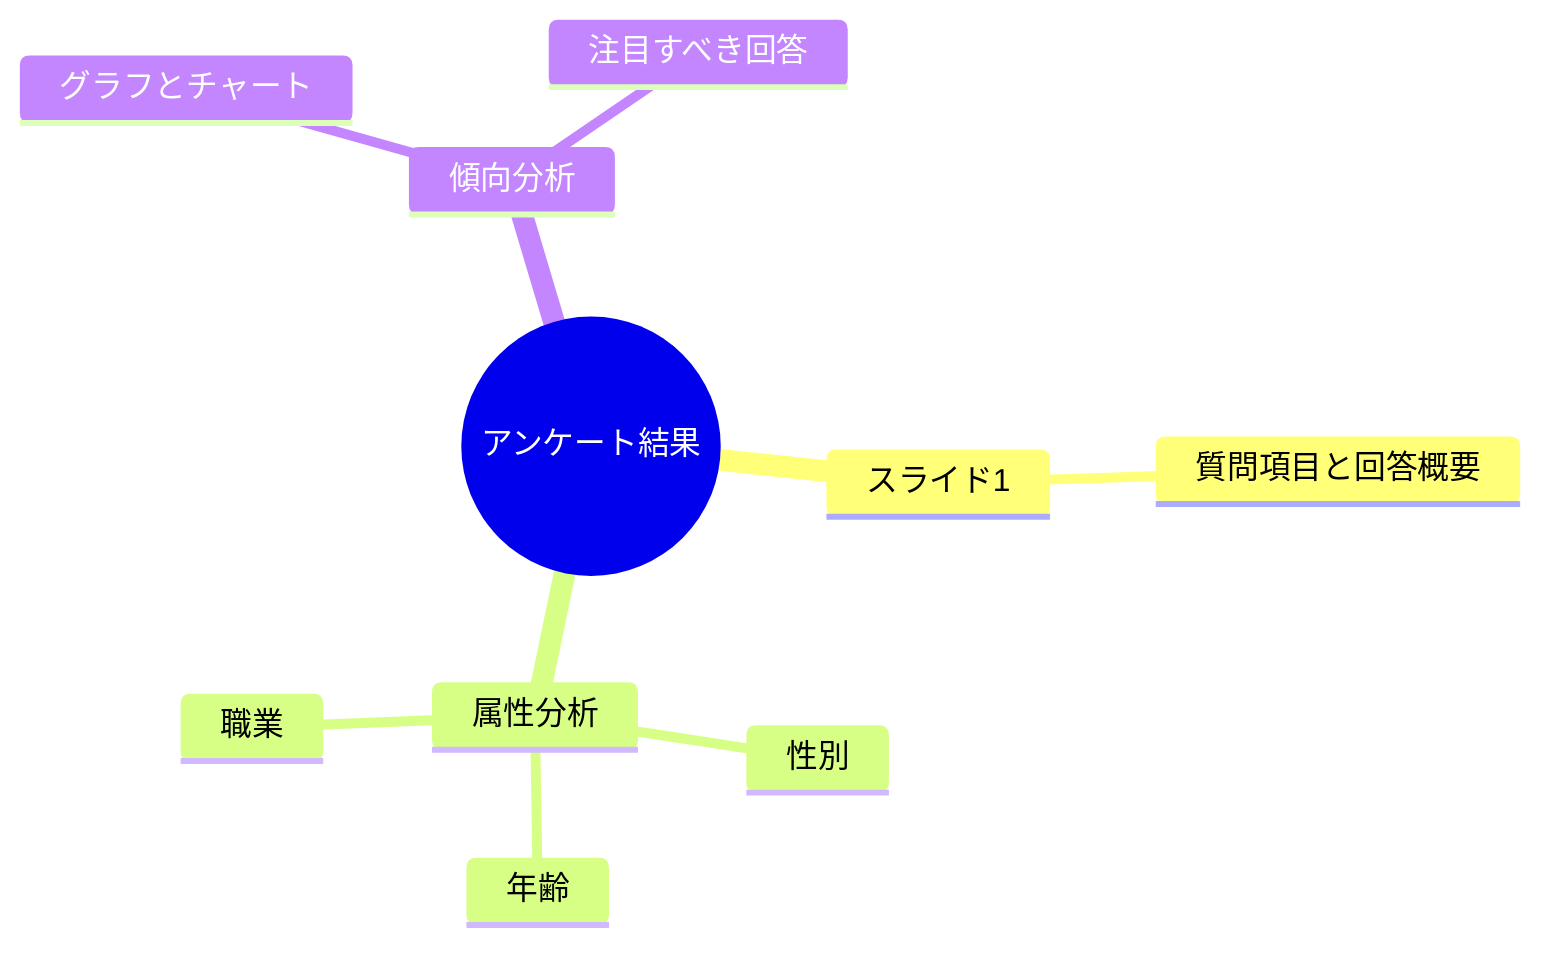 mindmap
  root((アンケート結果))
    スライド1
      質問項目と回答概要
      ::icon(fa fa-file-alt)
    属性分析
      年齢
      性別
      職業
      ::icon(fa fa-user)
    傾向分析
      グラフとチャート
      注目すべき回答
      ::icon(fa fa-chart-pie)